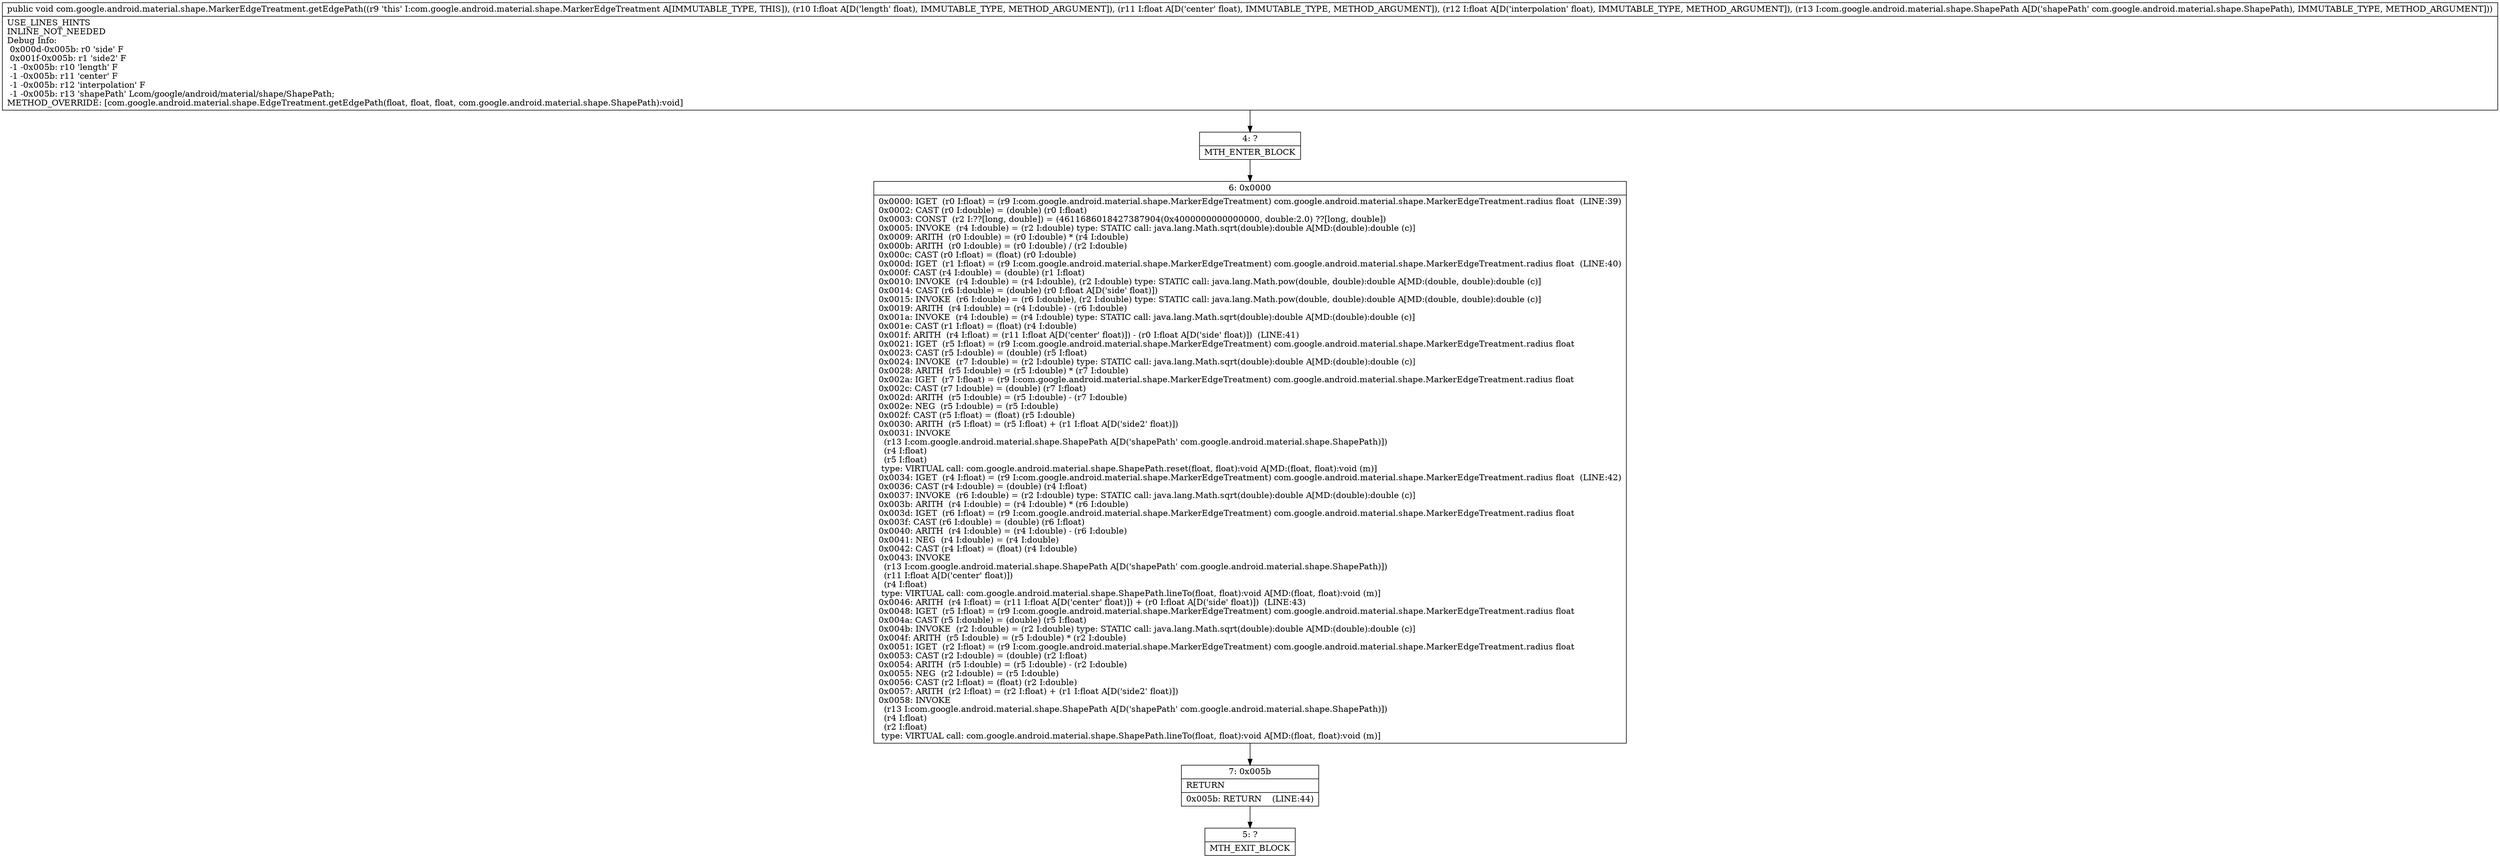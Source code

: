 digraph "CFG forcom.google.android.material.shape.MarkerEdgeTreatment.getEdgePath(FFFLcom\/google\/android\/material\/shape\/ShapePath;)V" {
Node_4 [shape=record,label="{4\:\ ?|MTH_ENTER_BLOCK\l}"];
Node_6 [shape=record,label="{6\:\ 0x0000|0x0000: IGET  (r0 I:float) = (r9 I:com.google.android.material.shape.MarkerEdgeTreatment) com.google.android.material.shape.MarkerEdgeTreatment.radius float  (LINE:39)\l0x0002: CAST (r0 I:double) = (double) (r0 I:float) \l0x0003: CONST  (r2 I:??[long, double]) = (4611686018427387904(0x4000000000000000, double:2.0) ??[long, double]) \l0x0005: INVOKE  (r4 I:double) = (r2 I:double) type: STATIC call: java.lang.Math.sqrt(double):double A[MD:(double):double (c)]\l0x0009: ARITH  (r0 I:double) = (r0 I:double) * (r4 I:double) \l0x000b: ARITH  (r0 I:double) = (r0 I:double) \/ (r2 I:double) \l0x000c: CAST (r0 I:float) = (float) (r0 I:double) \l0x000d: IGET  (r1 I:float) = (r9 I:com.google.android.material.shape.MarkerEdgeTreatment) com.google.android.material.shape.MarkerEdgeTreatment.radius float  (LINE:40)\l0x000f: CAST (r4 I:double) = (double) (r1 I:float) \l0x0010: INVOKE  (r4 I:double) = (r4 I:double), (r2 I:double) type: STATIC call: java.lang.Math.pow(double, double):double A[MD:(double, double):double (c)]\l0x0014: CAST (r6 I:double) = (double) (r0 I:float A[D('side' float)]) \l0x0015: INVOKE  (r6 I:double) = (r6 I:double), (r2 I:double) type: STATIC call: java.lang.Math.pow(double, double):double A[MD:(double, double):double (c)]\l0x0019: ARITH  (r4 I:double) = (r4 I:double) \- (r6 I:double) \l0x001a: INVOKE  (r4 I:double) = (r4 I:double) type: STATIC call: java.lang.Math.sqrt(double):double A[MD:(double):double (c)]\l0x001e: CAST (r1 I:float) = (float) (r4 I:double) \l0x001f: ARITH  (r4 I:float) = (r11 I:float A[D('center' float)]) \- (r0 I:float A[D('side' float)])  (LINE:41)\l0x0021: IGET  (r5 I:float) = (r9 I:com.google.android.material.shape.MarkerEdgeTreatment) com.google.android.material.shape.MarkerEdgeTreatment.radius float \l0x0023: CAST (r5 I:double) = (double) (r5 I:float) \l0x0024: INVOKE  (r7 I:double) = (r2 I:double) type: STATIC call: java.lang.Math.sqrt(double):double A[MD:(double):double (c)]\l0x0028: ARITH  (r5 I:double) = (r5 I:double) * (r7 I:double) \l0x002a: IGET  (r7 I:float) = (r9 I:com.google.android.material.shape.MarkerEdgeTreatment) com.google.android.material.shape.MarkerEdgeTreatment.radius float \l0x002c: CAST (r7 I:double) = (double) (r7 I:float) \l0x002d: ARITH  (r5 I:double) = (r5 I:double) \- (r7 I:double) \l0x002e: NEG  (r5 I:double) = (r5 I:double) \l0x002f: CAST (r5 I:float) = (float) (r5 I:double) \l0x0030: ARITH  (r5 I:float) = (r5 I:float) + (r1 I:float A[D('side2' float)]) \l0x0031: INVOKE  \l  (r13 I:com.google.android.material.shape.ShapePath A[D('shapePath' com.google.android.material.shape.ShapePath)])\l  (r4 I:float)\l  (r5 I:float)\l type: VIRTUAL call: com.google.android.material.shape.ShapePath.reset(float, float):void A[MD:(float, float):void (m)]\l0x0034: IGET  (r4 I:float) = (r9 I:com.google.android.material.shape.MarkerEdgeTreatment) com.google.android.material.shape.MarkerEdgeTreatment.radius float  (LINE:42)\l0x0036: CAST (r4 I:double) = (double) (r4 I:float) \l0x0037: INVOKE  (r6 I:double) = (r2 I:double) type: STATIC call: java.lang.Math.sqrt(double):double A[MD:(double):double (c)]\l0x003b: ARITH  (r4 I:double) = (r4 I:double) * (r6 I:double) \l0x003d: IGET  (r6 I:float) = (r9 I:com.google.android.material.shape.MarkerEdgeTreatment) com.google.android.material.shape.MarkerEdgeTreatment.radius float \l0x003f: CAST (r6 I:double) = (double) (r6 I:float) \l0x0040: ARITH  (r4 I:double) = (r4 I:double) \- (r6 I:double) \l0x0041: NEG  (r4 I:double) = (r4 I:double) \l0x0042: CAST (r4 I:float) = (float) (r4 I:double) \l0x0043: INVOKE  \l  (r13 I:com.google.android.material.shape.ShapePath A[D('shapePath' com.google.android.material.shape.ShapePath)])\l  (r11 I:float A[D('center' float)])\l  (r4 I:float)\l type: VIRTUAL call: com.google.android.material.shape.ShapePath.lineTo(float, float):void A[MD:(float, float):void (m)]\l0x0046: ARITH  (r4 I:float) = (r11 I:float A[D('center' float)]) + (r0 I:float A[D('side' float)])  (LINE:43)\l0x0048: IGET  (r5 I:float) = (r9 I:com.google.android.material.shape.MarkerEdgeTreatment) com.google.android.material.shape.MarkerEdgeTreatment.radius float \l0x004a: CAST (r5 I:double) = (double) (r5 I:float) \l0x004b: INVOKE  (r2 I:double) = (r2 I:double) type: STATIC call: java.lang.Math.sqrt(double):double A[MD:(double):double (c)]\l0x004f: ARITH  (r5 I:double) = (r5 I:double) * (r2 I:double) \l0x0051: IGET  (r2 I:float) = (r9 I:com.google.android.material.shape.MarkerEdgeTreatment) com.google.android.material.shape.MarkerEdgeTreatment.radius float \l0x0053: CAST (r2 I:double) = (double) (r2 I:float) \l0x0054: ARITH  (r5 I:double) = (r5 I:double) \- (r2 I:double) \l0x0055: NEG  (r2 I:double) = (r5 I:double) \l0x0056: CAST (r2 I:float) = (float) (r2 I:double) \l0x0057: ARITH  (r2 I:float) = (r2 I:float) + (r1 I:float A[D('side2' float)]) \l0x0058: INVOKE  \l  (r13 I:com.google.android.material.shape.ShapePath A[D('shapePath' com.google.android.material.shape.ShapePath)])\l  (r4 I:float)\l  (r2 I:float)\l type: VIRTUAL call: com.google.android.material.shape.ShapePath.lineTo(float, float):void A[MD:(float, float):void (m)]\l}"];
Node_7 [shape=record,label="{7\:\ 0x005b|RETURN\l|0x005b: RETURN    (LINE:44)\l}"];
Node_5 [shape=record,label="{5\:\ ?|MTH_EXIT_BLOCK\l}"];
MethodNode[shape=record,label="{public void com.google.android.material.shape.MarkerEdgeTreatment.getEdgePath((r9 'this' I:com.google.android.material.shape.MarkerEdgeTreatment A[IMMUTABLE_TYPE, THIS]), (r10 I:float A[D('length' float), IMMUTABLE_TYPE, METHOD_ARGUMENT]), (r11 I:float A[D('center' float), IMMUTABLE_TYPE, METHOD_ARGUMENT]), (r12 I:float A[D('interpolation' float), IMMUTABLE_TYPE, METHOD_ARGUMENT]), (r13 I:com.google.android.material.shape.ShapePath A[D('shapePath' com.google.android.material.shape.ShapePath), IMMUTABLE_TYPE, METHOD_ARGUMENT]))  | USE_LINES_HINTS\lINLINE_NOT_NEEDED\lDebug Info:\l  0x000d\-0x005b: r0 'side' F\l  0x001f\-0x005b: r1 'side2' F\l  \-1 \-0x005b: r10 'length' F\l  \-1 \-0x005b: r11 'center' F\l  \-1 \-0x005b: r12 'interpolation' F\l  \-1 \-0x005b: r13 'shapePath' Lcom\/google\/android\/material\/shape\/ShapePath;\lMETHOD_OVERRIDE: [com.google.android.material.shape.EdgeTreatment.getEdgePath(float, float, float, com.google.android.material.shape.ShapePath):void]\l}"];
MethodNode -> Node_4;Node_4 -> Node_6;
Node_6 -> Node_7;
Node_7 -> Node_5;
}

